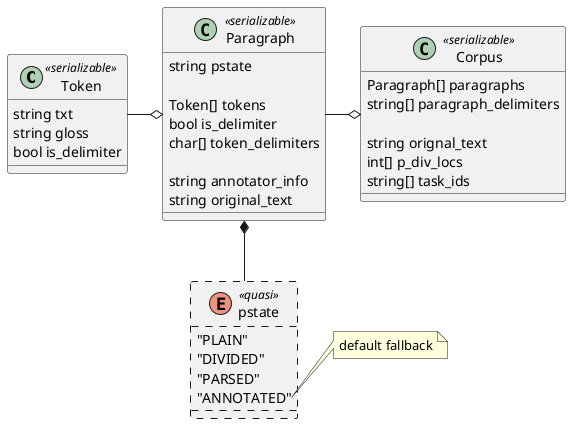 @startuml

class Token <<serializable>> {
	string txt
	string gloss
	bool is_delimiter
}

class Paragraph <<serializable>> {
	string pstate

	Token[] tokens
	bool is_delimiter
	char[] token_delimiters

	string annotator_info
	string original_text
}
Paragraph o-left- Token

class Corpus <<serializable>> {
	Paragraph[] paragraphs
	string[] paragraph_delimiters

	string orignal_text
	int[] p_div_locs
	string[] task_ids
}
Corpus o-left- Paragraph

enum pstate <<quasi>> ##[dashed] {
	"PLAIN"
	"DIVIDED"
	"PARSED"
	"ANNOTATED"
}
Paragraph *-- pstate
note right of pstate::"ANNOTATED"
	default fallback
end note

@enduml